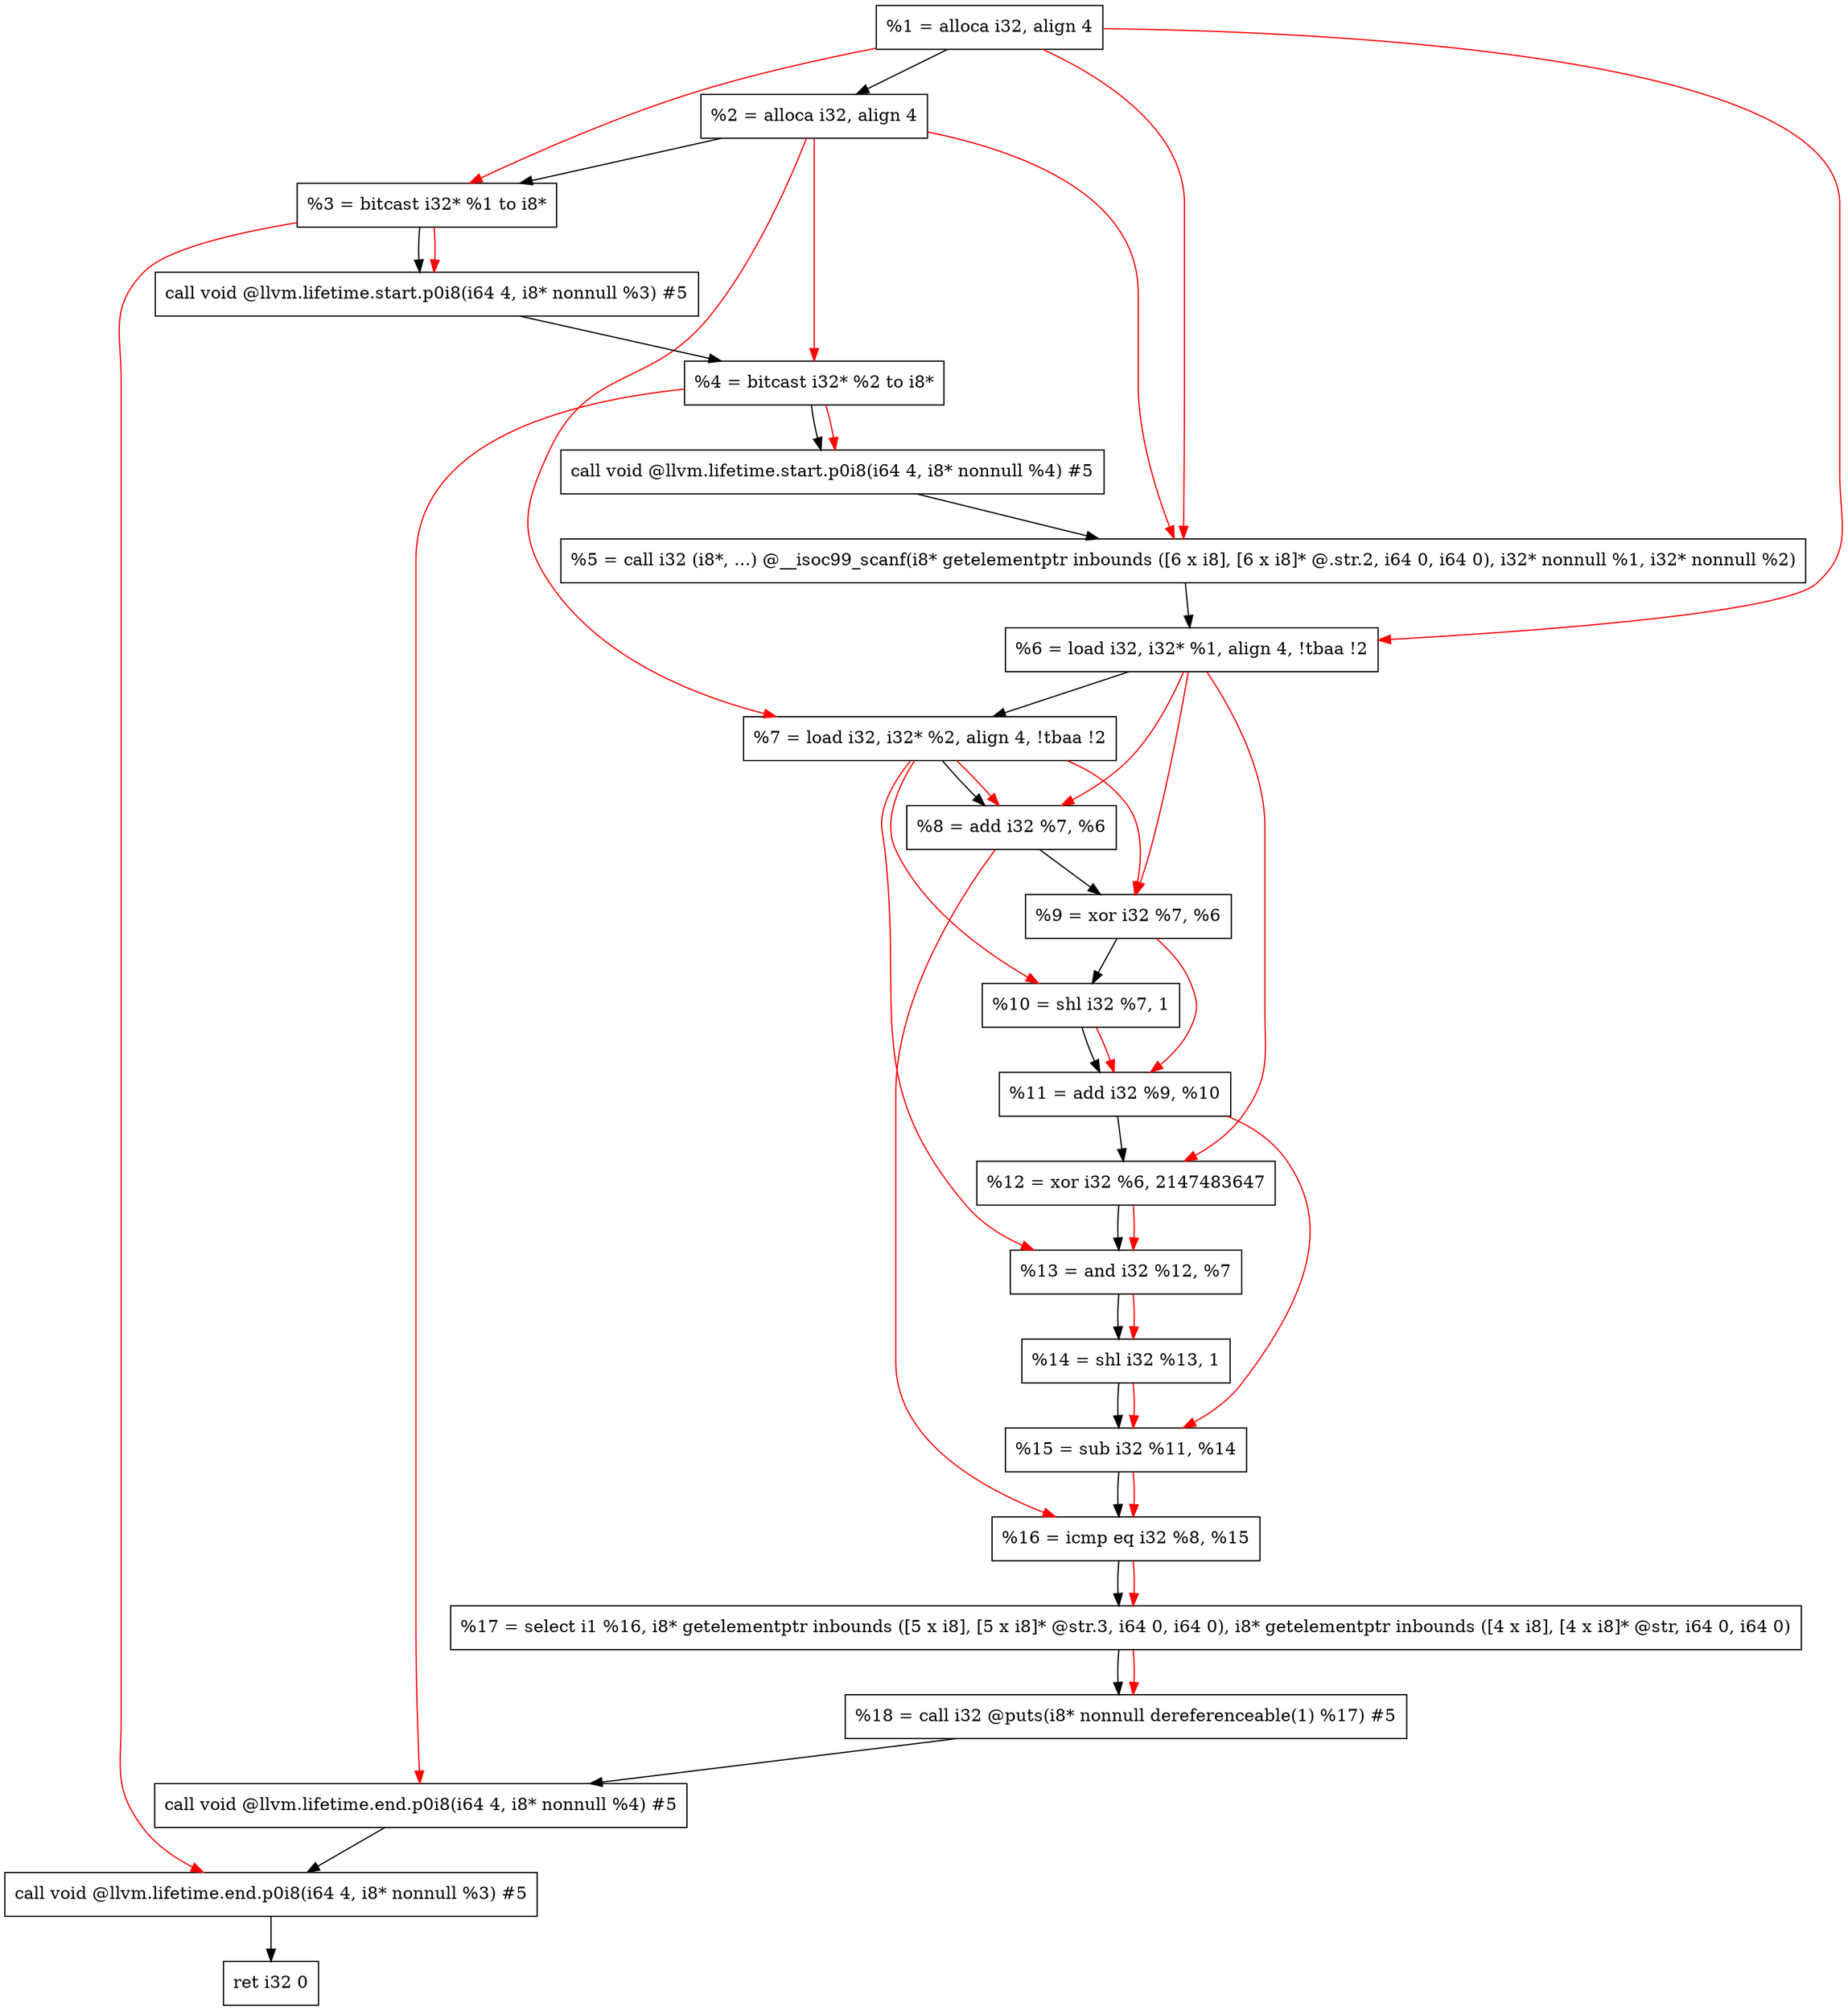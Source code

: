 digraph "DFG for'main' function" {
	Node0x175e348[shape=record, label="  %1 = alloca i32, align 4"];
	Node0x175e3c8[shape=record, label="  %2 = alloca i32, align 4"];
	Node0x175e458[shape=record, label="  %3 = bitcast i32* %1 to i8*"];
	Node0x175e8b8[shape=record, label="  call void @llvm.lifetime.start.p0i8(i64 4, i8* nonnull %3) #5"];
	Node0x175e998[shape=record, label="  %4 = bitcast i32* %2 to i8*"];
	Node0x175eab8[shape=record, label="  call void @llvm.lifetime.start.p0i8(i64 4, i8* nonnull %4) #5"];
	Node0x175ecf0[shape=record, label="  %5 = call i32 (i8*, ...) @__isoc99_scanf(i8* getelementptr inbounds ([6 x i8], [6 x i8]* @.str.2, i64 0, i64 0), i32* nonnull %1, i32* nonnull %2)"];
	Node0x175eda8[shape=record, label="  %6 = load i32, i32* %1, align 4, !tbaa !2"];
	Node0x175fd18[shape=record, label="  %7 = load i32, i32* %2, align 4, !tbaa !2"];
	Node0x17603a0[shape=record, label="  %8 = add i32 %7, %6"];
	Node0x1760410[shape=record, label="  %9 = xor i32 %7, %6"];
	Node0x1760480[shape=record, label="  %10 = shl i32 %7, 1"];
	Node0x17604f0[shape=record, label="  %11 = add i32 %9, %10"];
	Node0x1760560[shape=record, label="  %12 = xor i32 %6, 2147483647"];
	Node0x17605d0[shape=record, label="  %13 = and i32 %12, %7"];
	Node0x1760640[shape=record, label="  %14 = shl i32 %13, 1"];
	Node0x17606b0[shape=record, label="  %15 = sub i32 %11, %14"];
	Node0x1760720[shape=record, label="  %16 = icmp eq i32 %8, %15"];
	Node0x16ff9d8[shape=record, label="  %17 = select i1 %16, i8* getelementptr inbounds ([5 x i8], [5 x i8]* @str.3, i64 0, i64 0), i8* getelementptr inbounds ([4 x i8], [4 x i8]* @str, i64 0, i64 0)"];
	Node0x17607b0[shape=record, label="  %18 = call i32 @puts(i8* nonnull dereferenceable(1) %17) #5"];
	Node0x1760a08[shape=record, label="  call void @llvm.lifetime.end.p0i8(i64 4, i8* nonnull %4) #5"];
	Node0x1760b68[shape=record, label="  call void @llvm.lifetime.end.p0i8(i64 4, i8* nonnull %3) #5"];
	Node0x1760c28[shape=record, label="  ret i32 0"];
	Node0x175e348 -> Node0x175e3c8;
	Node0x175e3c8 -> Node0x175e458;
	Node0x175e458 -> Node0x175e8b8;
	Node0x175e8b8 -> Node0x175e998;
	Node0x175e998 -> Node0x175eab8;
	Node0x175eab8 -> Node0x175ecf0;
	Node0x175ecf0 -> Node0x175eda8;
	Node0x175eda8 -> Node0x175fd18;
	Node0x175fd18 -> Node0x17603a0;
	Node0x17603a0 -> Node0x1760410;
	Node0x1760410 -> Node0x1760480;
	Node0x1760480 -> Node0x17604f0;
	Node0x17604f0 -> Node0x1760560;
	Node0x1760560 -> Node0x17605d0;
	Node0x17605d0 -> Node0x1760640;
	Node0x1760640 -> Node0x17606b0;
	Node0x17606b0 -> Node0x1760720;
	Node0x1760720 -> Node0x16ff9d8;
	Node0x16ff9d8 -> Node0x17607b0;
	Node0x17607b0 -> Node0x1760a08;
	Node0x1760a08 -> Node0x1760b68;
	Node0x1760b68 -> Node0x1760c28;
edge [color=red]
	Node0x175e348 -> Node0x175e458;
	Node0x175e458 -> Node0x175e8b8;
	Node0x175e3c8 -> Node0x175e998;
	Node0x175e998 -> Node0x175eab8;
	Node0x175e348 -> Node0x175ecf0;
	Node0x175e3c8 -> Node0x175ecf0;
	Node0x175e348 -> Node0x175eda8;
	Node0x175e3c8 -> Node0x175fd18;
	Node0x175fd18 -> Node0x17603a0;
	Node0x175eda8 -> Node0x17603a0;
	Node0x175fd18 -> Node0x1760410;
	Node0x175eda8 -> Node0x1760410;
	Node0x175fd18 -> Node0x1760480;
	Node0x1760410 -> Node0x17604f0;
	Node0x1760480 -> Node0x17604f0;
	Node0x175eda8 -> Node0x1760560;
	Node0x1760560 -> Node0x17605d0;
	Node0x175fd18 -> Node0x17605d0;
	Node0x17605d0 -> Node0x1760640;
	Node0x17604f0 -> Node0x17606b0;
	Node0x1760640 -> Node0x17606b0;
	Node0x17603a0 -> Node0x1760720;
	Node0x17606b0 -> Node0x1760720;
	Node0x1760720 -> Node0x16ff9d8;
	Node0x16ff9d8 -> Node0x17607b0;
	Node0x175e998 -> Node0x1760a08;
	Node0x175e458 -> Node0x1760b68;
}
